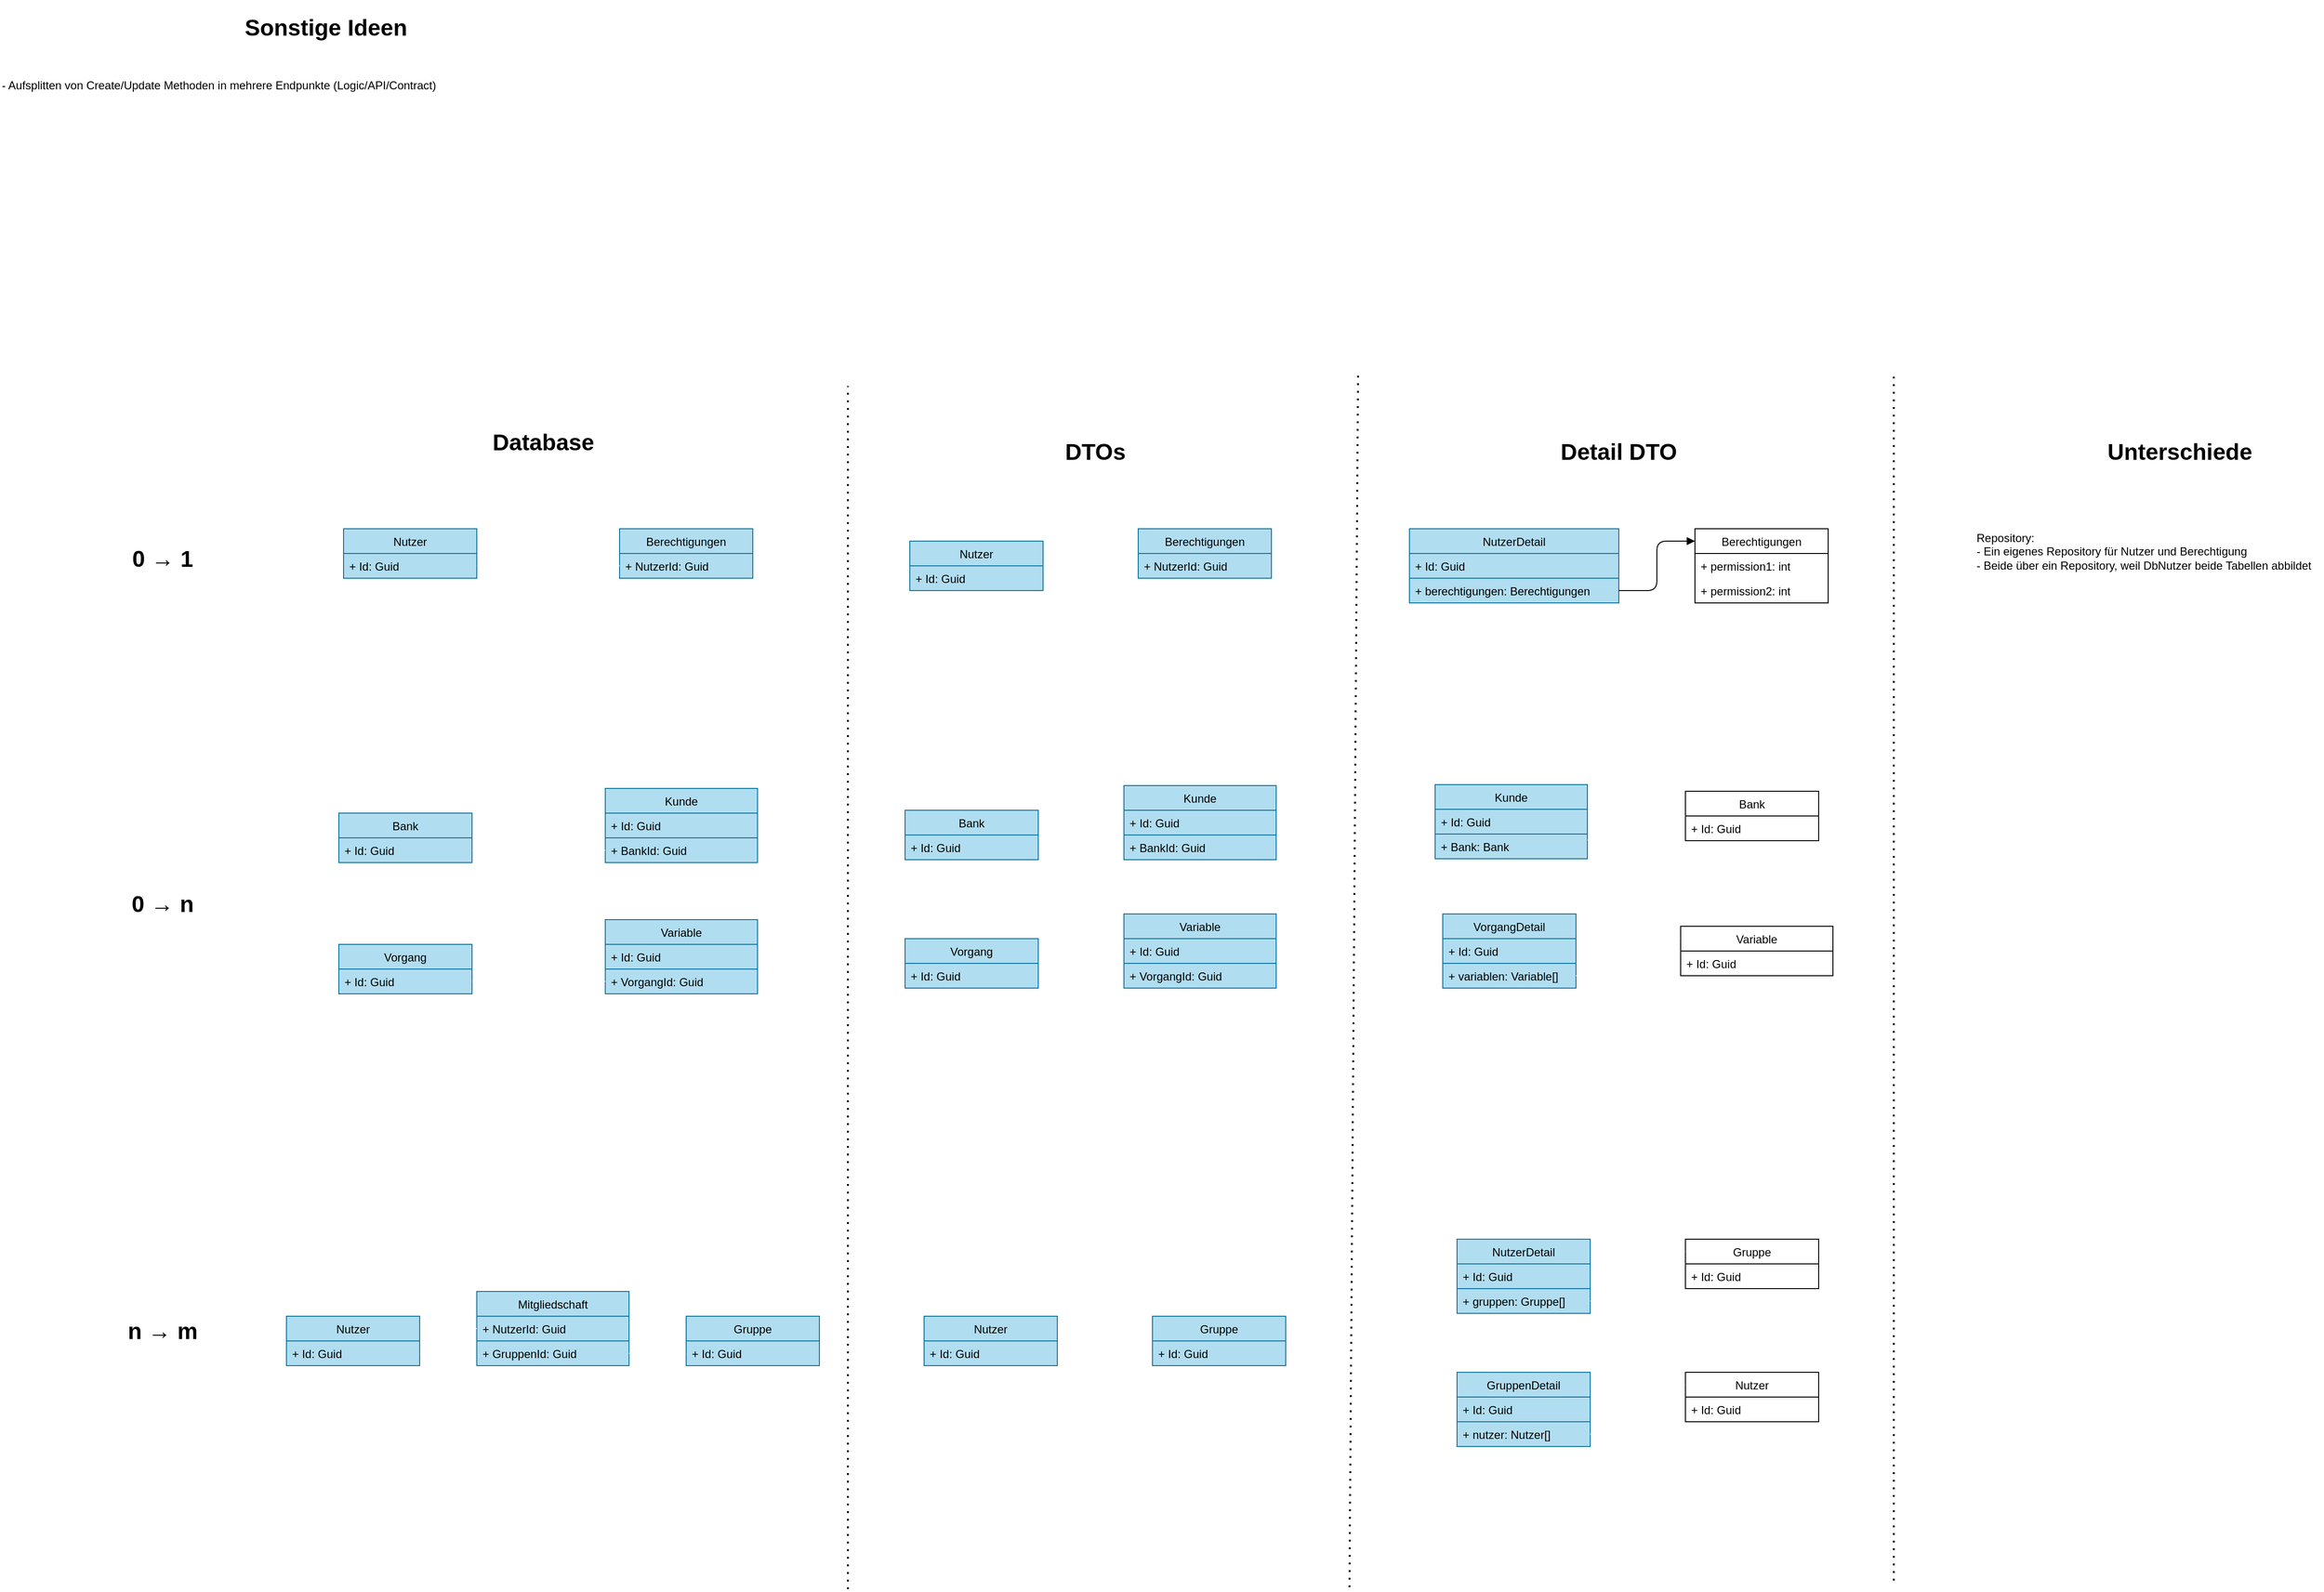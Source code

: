 <mxfile version="13.10.0" type="embed">
    <diagram id="AKEHleXFuWLzUM1fttNV" name="Page-1">
        <mxGraphModel dx="2690" dy="1717" grid="0" gridSize="10" guides="1" tooltips="1" connect="1" arrows="1" fold="1" page="0" pageScale="1" pageWidth="827" pageHeight="1169" math="0" shadow="0">
            <root>
                <mxCell id="0"/>
                <mxCell id="1" parent="0"/>
                <mxCell id="2" value="Nutzer" style="swimlane;fontStyle=0;childLayout=stackLayout;horizontal=1;startSize=26;fillColor=#b1ddf0;horizontalStack=0;resizeParent=1;resizeParentMax=0;resizeLast=0;collapsible=1;marginBottom=0;strokeColor=#10739e;fontColor=#000000;" parent="1" vertex="1">
                    <mxGeometry x="40" y="180" width="140" height="52" as="geometry"/>
                </mxCell>
                <mxCell id="3" value="+ Id: Guid" style="text;strokeColor=#10739e;fillColor=#b1ddf0;align=left;verticalAlign=top;spacingLeft=4;spacingRight=4;overflow=hidden;rotatable=0;points=[[0,0.5],[1,0.5]];portConstraint=eastwest;fontColor=#000000;" parent="2" vertex="1">
                    <mxGeometry y="26" width="140" height="26" as="geometry"/>
                </mxCell>
                <mxCell id="6" value="Berechtigungen" style="swimlane;fontStyle=0;childLayout=stackLayout;horizontal=1;startSize=26;fillColor=#b1ddf0;horizontalStack=0;resizeParent=1;resizeParentMax=0;resizeLast=0;collapsible=1;marginBottom=0;strokeColor=#10739e;fontColor=#000000;" parent="1" vertex="1">
                    <mxGeometry x="330" y="180" width="140" height="52" as="geometry"/>
                </mxCell>
                <mxCell id="80" value="+ NutzerId: Guid" style="text;strokeColor=#10739e;fillColor=#b1ddf0;align=left;verticalAlign=top;spacingLeft=4;spacingRight=4;overflow=hidden;rotatable=0;points=[[0,0.5],[1,0.5]];portConstraint=eastwest;fontColor=#000000;" parent="6" vertex="1">
                    <mxGeometry y="26" width="140" height="26" as="geometry"/>
                </mxCell>
                <mxCell id="11" value="" style="endArrow=block;endFill=1;html=1;edgeStyle=orthogonalEdgeStyle;align=left;verticalAlign=top;exitX=0;exitY=0.5;exitDx=0;exitDy=0;fillColor=#b1ddf0;fontColor=#000000;strokeColor=#ffffff;" parent="1" source="80" target="3" edge="1">
                    <mxGeometry x="-0.571" y="-21" relative="1" as="geometry">
                        <mxPoint x="180" y="235" as="sourcePoint"/>
                        <mxPoint x="320" y="209" as="targetPoint"/>
                        <Array as="points">
                            <mxPoint x="270" y="219"/>
                            <mxPoint x="270" y="219"/>
                        </Array>
                        <mxPoint as="offset"/>
                    </mxGeometry>
                </mxCell>
                <mxCell id="13" value="0 → 1" style="text;align=center;fontStyle=1;verticalAlign=middle;spacingLeft=3;spacingRight=3;rotatable=0;points=[[0,0.5],[1,0.5]];portConstraint=eastwest;fontSize=24;" parent="1" vertex="1">
                    <mxGeometry x="-190" y="196" width="80" height="26" as="geometry"/>
                </mxCell>
                <mxCell id="31" value="Database" style="text;align=center;fontStyle=1;verticalAlign=middle;spacingLeft=3;spacingRight=3;strokeColor=none;rotatable=0;points=[[0,0.5],[1,0.5]];portConstraint=eastwest;fontSize=24;" parent="1" vertex="1">
                    <mxGeometry x="168.46" y="60" width="163.08" height="53" as="geometry"/>
                </mxCell>
                <mxCell id="32" value="DTOs" style="text;align=center;fontStyle=1;verticalAlign=middle;spacingLeft=3;spacingRight=3;strokeColor=none;rotatable=0;points=[[0,0.5],[1,0.5]];portConstraint=eastwest;fontSize=24;" parent="1" vertex="1">
                    <mxGeometry x="748.46" y="70" width="163.08" height="53" as="geometry"/>
                </mxCell>
                <mxCell id="36" value="Nutzer" style="swimlane;fontStyle=0;childLayout=stackLayout;horizontal=1;startSize=26;fillColor=#b1ddf0;horizontalStack=0;resizeParent=1;resizeParentMax=0;resizeLast=0;collapsible=1;marginBottom=0;strokeColor=#10739e;fontColor=#000000;" parent="1" vertex="1">
                    <mxGeometry x="635" y="193" width="140" height="52" as="geometry"/>
                </mxCell>
                <mxCell id="37" value="+ Id: Guid" style="text;strokeColor=#10739e;fillColor=#b1ddf0;align=left;verticalAlign=top;spacingLeft=4;spacingRight=4;overflow=hidden;rotatable=0;points=[[0,0.5],[1,0.5]];portConstraint=eastwest;fontColor=#000000;" parent="36" vertex="1">
                    <mxGeometry y="26" width="140" height="26" as="geometry"/>
                </mxCell>
                <mxCell id="38" value="Berechtigungen" style="swimlane;fontStyle=0;childLayout=stackLayout;horizontal=1;startSize=26;fillColor=#b1ddf0;horizontalStack=0;resizeParent=1;resizeParentMax=0;resizeLast=0;collapsible=1;marginBottom=0;strokeColor=#10739e;fontColor=#000000;" parent="1" vertex="1">
                    <mxGeometry x="875" y="180" width="140" height="52" as="geometry"/>
                </mxCell>
                <mxCell id="78" value="+ NutzerId: Guid" style="text;strokeColor=#10739e;fillColor=#b1ddf0;align=left;verticalAlign=top;spacingLeft=4;spacingRight=4;overflow=hidden;rotatable=0;points=[[0,0.5],[1,0.5]];portConstraint=eastwest;fontColor=#000000;" parent="38" vertex="1">
                    <mxGeometry y="26" width="140" height="26" as="geometry"/>
                </mxCell>
                <mxCell id="44" value="Detail DTO" style="text;align=center;fontStyle=1;verticalAlign=middle;spacingLeft=3;spacingRight=3;strokeColor=none;rotatable=0;points=[[0,0.5],[1,0.5]];portConstraint=eastwest;fontSize=24;" parent="1" vertex="1">
                    <mxGeometry x="1298.46" y="70" width="163.08" height="53" as="geometry"/>
                </mxCell>
                <mxCell id="45" value="NutzerDetail" style="swimlane;fontStyle=0;childLayout=stackLayout;horizontal=1;startSize=26;fillColor=#b1ddf0;horizontalStack=0;resizeParent=1;resizeParentMax=0;resizeLast=0;collapsible=1;marginBottom=0;strokeColor=#10739e;fontColor=#000000;" parent="1" vertex="1">
                    <mxGeometry x="1160" y="180" width="220" height="78" as="geometry"/>
                </mxCell>
                <mxCell id="46" value="+ Id: Guid" style="text;strokeColor=#10739e;fillColor=#b1ddf0;align=left;verticalAlign=top;spacingLeft=4;spacingRight=4;overflow=hidden;rotatable=0;points=[[0,0.5],[1,0.5]];portConstraint=eastwest;fontColor=#000000;" parent="45" vertex="1">
                    <mxGeometry y="26" width="220" height="26" as="geometry"/>
                </mxCell>
                <mxCell id="53" value="+ berechtigungen: Berechtigungen" style="text;strokeColor=#10739e;fillColor=#b1ddf0;align=left;verticalAlign=top;spacingLeft=4;spacingRight=4;overflow=hidden;rotatable=0;points=[[0,0.5],[1,0.5]];portConstraint=eastwest;fontSize=12;fontColor=#000000;" parent="45" vertex="1">
                    <mxGeometry y="52" width="220" height="26" as="geometry"/>
                </mxCell>
                <mxCell id="47" value="Berechtigungen" style="swimlane;fontStyle=0;childLayout=stackLayout;horizontal=1;startSize=26;fillColor=none;horizontalStack=0;resizeParent=1;resizeParentMax=0;resizeLast=0;collapsible=1;marginBottom=0;" parent="1" vertex="1">
                    <mxGeometry x="1460" y="180" width="140" height="78" as="geometry"/>
                </mxCell>
                <mxCell id="49" value="+ permission1: int&#10;" style="text;fillColor=none;align=left;verticalAlign=top;spacingLeft=4;spacingRight=4;overflow=hidden;rotatable=0;points=[[0,0.5],[1,0.5]];portConstraint=eastwest;" parent="47" vertex="1">
                    <mxGeometry y="26" width="140" height="26" as="geometry"/>
                </mxCell>
                <mxCell id="50" value="+ permission2: int" style="text;fillColor=none;align=left;verticalAlign=top;spacingLeft=4;spacingRight=4;overflow=hidden;rotatable=0;points=[[0,0.5],[1,0.5]];portConstraint=eastwest;" parent="47" vertex="1">
                    <mxGeometry y="52" width="140" height="26" as="geometry"/>
                </mxCell>
                <mxCell id="51" value="" style="endArrow=block;endFill=1;html=1;edgeStyle=orthogonalEdgeStyle;align=left;verticalAlign=top;exitX=1;exitY=0.5;exitDx=0;exitDy=0;" parent="1" source="53" edge="1">
                    <mxGeometry x="-0.571" y="-21" relative="1" as="geometry">
                        <mxPoint x="1310" y="209" as="sourcePoint"/>
                        <mxPoint x="1460" y="193" as="targetPoint"/>
                        <mxPoint as="offset"/>
                        <Array as="points">
                            <mxPoint x="1420" y="245"/>
                            <mxPoint x="1420" y="193"/>
                        </Array>
                    </mxGeometry>
                </mxCell>
                <mxCell id="54" value="Variable" style="swimlane;fontStyle=0;childLayout=stackLayout;horizontal=1;startSize=26;fillColor=#b1ddf0;horizontalStack=0;resizeParent=1;resizeParentMax=0;resizeLast=0;collapsible=1;marginBottom=0;strokeColor=#10739e;fontColor=#000000;" parent="1" vertex="1">
                    <mxGeometry x="315" y="591" width="160" height="78" as="geometry"/>
                </mxCell>
                <mxCell id="55" value="+ Id: Guid" style="text;strokeColor=#10739e;fillColor=#b1ddf0;align=left;verticalAlign=top;spacingLeft=4;spacingRight=4;overflow=hidden;rotatable=0;points=[[0,0.5],[1,0.5]];portConstraint=eastwest;fontColor=#000000;" parent="54" vertex="1">
                    <mxGeometry y="26" width="160" height="26" as="geometry"/>
                </mxCell>
                <mxCell id="62" value="+ VorgangId: Guid" style="text;strokeColor=#10739e;fillColor=#b1ddf0;align=left;verticalAlign=top;spacingLeft=4;spacingRight=4;overflow=hidden;rotatable=0;points=[[0,0.5],[1,0.5]];portConstraint=eastwest;fontSize=12;fontColor=#000000;" parent="54" vertex="1">
                    <mxGeometry y="52" width="160" height="26" as="geometry"/>
                </mxCell>
                <mxCell id="56" value="Vorgang" style="swimlane;fontStyle=0;childLayout=stackLayout;horizontal=1;startSize=26;fillColor=#b1ddf0;horizontalStack=0;resizeParent=1;resizeParentMax=0;resizeLast=0;collapsible=1;marginBottom=0;strokeColor=#10739e;fontColor=#000000;" parent="1" vertex="1">
                    <mxGeometry x="35" y="617" width="140" height="52" as="geometry"/>
                </mxCell>
                <mxCell id="57" value="+ Id: Guid" style="text;strokeColor=#10739e;fillColor=#b1ddf0;align=left;verticalAlign=top;spacingLeft=4;spacingRight=4;overflow=hidden;rotatable=0;points=[[0,0.5],[1,0.5]];portConstraint=eastwest;fontColor=#000000;" parent="56" vertex="1">
                    <mxGeometry y="26" width="140" height="26" as="geometry"/>
                </mxCell>
                <mxCell id="60" value="" style="endArrow=block;endFill=1;html=1;edgeStyle=orthogonalEdgeStyle;align=left;verticalAlign=top;fillColor=#b1ddf0;fontColor=#000000;strokeColor=#ffffff;entryX=1;entryY=0.5;entryDx=0;entryDy=0;exitX=0;exitY=0.5;exitDx=0;exitDy=0;" parent="1" source="62" target="57" edge="1">
                    <mxGeometry x="-0.571" y="-21" relative="1" as="geometry">
                        <mxPoint x="215" y="681" as="sourcePoint"/>
                        <mxPoint x="315" y="630" as="targetPoint"/>
                        <mxPoint as="offset"/>
                    </mxGeometry>
                </mxCell>
                <mxCell id="76" value="0 → n" style="text;align=center;fontStyle=1;verticalAlign=middle;spacingLeft=3;spacingRight=3;rotatable=0;points=[[0,0.5],[1,0.5]];portConstraint=eastwest;fontSize=24;" parent="1" vertex="1">
                    <mxGeometry x="-190" y="559" width="80" height="26" as="geometry"/>
                </mxCell>
                <mxCell id="77" value="n → m" style="text;align=center;fontStyle=1;verticalAlign=middle;spacingLeft=3;spacingRight=3;rotatable=0;points=[[0,0.5],[1,0.5]];portConstraint=eastwest;fontSize=24;" parent="1" vertex="1">
                    <mxGeometry x="-190" y="1008" width="80" height="26" as="geometry"/>
                </mxCell>
                <mxCell id="81" value="Variable" style="swimlane;fontStyle=0;childLayout=stackLayout;horizontal=1;startSize=26;fillColor=#b1ddf0;horizontalStack=0;resizeParent=1;resizeParentMax=0;resizeLast=0;collapsible=1;marginBottom=0;strokeColor=#10739e;fontColor=#000000;" parent="1" vertex="1">
                    <mxGeometry x="860" y="585" width="160" height="78" as="geometry"/>
                </mxCell>
                <mxCell id="82" value="+ Id: Guid" style="text;strokeColor=#10739e;fillColor=#b1ddf0;align=left;verticalAlign=top;spacingLeft=4;spacingRight=4;overflow=hidden;rotatable=0;points=[[0,0.5],[1,0.5]];portConstraint=eastwest;fontColor=#000000;" parent="81" vertex="1">
                    <mxGeometry y="26" width="160" height="26" as="geometry"/>
                </mxCell>
                <mxCell id="83" value="+ VorgangId: Guid" style="text;strokeColor=#10739e;fillColor=#b1ddf0;align=left;verticalAlign=top;spacingLeft=4;spacingRight=4;overflow=hidden;rotatable=0;points=[[0,0.5],[1,0.5]];portConstraint=eastwest;fontSize=12;fontColor=#000000;" parent="81" vertex="1">
                    <mxGeometry y="52" width="160" height="26" as="geometry"/>
                </mxCell>
                <mxCell id="84" value="Vorgang" style="swimlane;fontStyle=0;childLayout=stackLayout;horizontal=1;startSize=26;fillColor=#b1ddf0;horizontalStack=0;resizeParent=1;resizeParentMax=0;resizeLast=0;collapsible=1;marginBottom=0;strokeColor=#10739e;fontColor=#000000;" parent="1" vertex="1">
                    <mxGeometry x="630" y="611" width="140" height="52" as="geometry"/>
                </mxCell>
                <mxCell id="85" value="+ Id: Guid" style="text;strokeColor=#10739e;fillColor=#b1ddf0;align=left;verticalAlign=top;spacingLeft=4;spacingRight=4;overflow=hidden;rotatable=0;points=[[0,0.5],[1,0.5]];portConstraint=eastwest;fontColor=#000000;" parent="84" vertex="1">
                    <mxGeometry y="26" width="140" height="26" as="geometry"/>
                </mxCell>
                <mxCell id="87" value="Variable" style="swimlane;fontStyle=0;childLayout=stackLayout;horizontal=1;startSize=26;horizontalStack=0;resizeParent=1;resizeParentMax=0;resizeLast=0;collapsible=1;marginBottom=0;" parent="1" vertex="1">
                    <mxGeometry x="1445" y="598" width="160" height="52" as="geometry"/>
                </mxCell>
                <mxCell id="88" value="+ Id: Guid" style="text;align=left;verticalAlign=top;spacingLeft=4;spacingRight=4;overflow=hidden;rotatable=0;points=[[0,0.5],[1,0.5]];portConstraint=eastwest;" parent="87" vertex="1">
                    <mxGeometry y="26" width="160" height="26" as="geometry"/>
                </mxCell>
                <mxCell id="90" value="VorgangDetail" style="swimlane;fontStyle=0;childLayout=stackLayout;horizontal=1;startSize=26;fillColor=#b1ddf0;horizontalStack=0;resizeParent=1;resizeParentMax=0;resizeLast=0;collapsible=1;marginBottom=0;strokeColor=#10739e;fontColor=#000000;" parent="1" vertex="1">
                    <mxGeometry x="1195" y="585" width="140" height="78" as="geometry"/>
                </mxCell>
                <mxCell id="91" value="+ Id: Guid" style="text;strokeColor=#10739e;fillColor=#b1ddf0;align=left;verticalAlign=top;spacingLeft=4;spacingRight=4;overflow=hidden;rotatable=0;points=[[0,0.5],[1,0.5]];portConstraint=eastwest;fontColor=#000000;" parent="90" vertex="1">
                    <mxGeometry y="26" width="140" height="26" as="geometry"/>
                </mxCell>
                <mxCell id="93" value="+ variablen: Variable[]" style="text;strokeColor=#10739e;fillColor=#b1ddf0;align=left;verticalAlign=top;spacingLeft=4;spacingRight=4;overflow=hidden;rotatable=0;points=[[0,0.5],[1,0.5]];portConstraint=eastwest;fontSize=12;fontColor=#000000;" parent="90" vertex="1">
                    <mxGeometry y="52" width="140" height="26" as="geometry"/>
                </mxCell>
                <mxCell id="92" value="" style="endArrow=block;endFill=1;html=1;edgeStyle=orthogonalEdgeStyle;align=left;verticalAlign=top;fillColor=#b1ddf0;fontColor=#000000;strokeColor=#ffffff;entryX=0;entryY=0.25;entryDx=0;entryDy=0;exitX=1;exitY=0.5;exitDx=0;exitDy=0;" parent="1" source="93" target="87" edge="1">
                    <mxGeometry x="-0.571" y="-21" relative="1" as="geometry">
                        <mxPoint x="1445" y="716.0" as="sourcePoint"/>
                        <mxPoint x="1305" y="716.0" as="targetPoint"/>
                        <mxPoint as="offset"/>
                    </mxGeometry>
                </mxCell>
                <mxCell id="94" value="Mitgliedschaft" style="swimlane;fontStyle=0;childLayout=stackLayout;horizontal=1;startSize=26;fillColor=#b1ddf0;horizontalStack=0;resizeParent=1;resizeParentMax=0;resizeLast=0;collapsible=1;marginBottom=0;strokeColor=#10739e;fontColor=#000000;" parent="1" vertex="1">
                    <mxGeometry x="180" y="982" width="160" height="78" as="geometry"/>
                </mxCell>
                <mxCell id="95" value="+ NutzerId: Guid" style="text;strokeColor=#10739e;fillColor=#b1ddf0;align=left;verticalAlign=top;spacingLeft=4;spacingRight=4;overflow=hidden;rotatable=0;points=[[0,0.5],[1,0.5]];portConstraint=eastwest;fontColor=#000000;" parent="94" vertex="1">
                    <mxGeometry y="26" width="160" height="26" as="geometry"/>
                </mxCell>
                <mxCell id="96" value="+ GruppenId: Guid" style="text;strokeColor=#10739e;fillColor=#b1ddf0;align=left;verticalAlign=top;spacingLeft=4;spacingRight=4;overflow=hidden;rotatable=0;points=[[0,0.5],[1,0.5]];portConstraint=eastwest;fontSize=12;fontColor=#000000;" parent="94" vertex="1">
                    <mxGeometry y="52" width="160" height="26" as="geometry"/>
                </mxCell>
                <mxCell id="97" value="Nutzer" style="swimlane;fontStyle=0;childLayout=stackLayout;horizontal=1;startSize=26;fillColor=#b1ddf0;horizontalStack=0;resizeParent=1;resizeParentMax=0;resizeLast=0;collapsible=1;marginBottom=0;strokeColor=#10739e;fontColor=#000000;" parent="1" vertex="1">
                    <mxGeometry x="-20" y="1008" width="140" height="52" as="geometry"/>
                </mxCell>
                <mxCell id="98" value="+ Id: Guid" style="text;strokeColor=#10739e;fillColor=#b1ddf0;align=left;verticalAlign=top;spacingLeft=4;spacingRight=4;overflow=hidden;rotatable=0;points=[[0,0.5],[1,0.5]];portConstraint=eastwest;fontColor=#000000;" parent="97" vertex="1">
                    <mxGeometry y="26" width="140" height="26" as="geometry"/>
                </mxCell>
                <mxCell id="99" value="" style="endArrow=block;endFill=1;html=1;edgeStyle=orthogonalEdgeStyle;align=left;verticalAlign=top;fillColor=#b1ddf0;fontColor=#000000;strokeColor=#ffffff;entryX=1;entryY=0.5;entryDx=0;entryDy=0;exitX=0;exitY=0.5;exitDx=0;exitDy=0;" parent="1" source="95" target="98" edge="1">
                    <mxGeometry x="-0.571" y="-21" relative="1" as="geometry">
                        <mxPoint x="160" y="1072" as="sourcePoint"/>
                        <mxPoint x="260" y="1021" as="targetPoint"/>
                        <mxPoint as="offset"/>
                    </mxGeometry>
                </mxCell>
                <mxCell id="100" value="Gruppe" style="swimlane;fontStyle=0;childLayout=stackLayout;horizontal=1;startSize=26;fillColor=#b1ddf0;horizontalStack=0;resizeParent=1;resizeParentMax=0;resizeLast=0;collapsible=1;marginBottom=0;strokeColor=#10739e;fontColor=#000000;" parent="1" vertex="1">
                    <mxGeometry x="400" y="1008" width="140" height="52" as="geometry"/>
                </mxCell>
                <mxCell id="101" value="+ Id: Guid" style="text;strokeColor=#10739e;fillColor=#b1ddf0;align=left;verticalAlign=top;spacingLeft=4;spacingRight=4;overflow=hidden;rotatable=0;points=[[0,0.5],[1,0.5]];portConstraint=eastwest;fontColor=#000000;" parent="100" vertex="1">
                    <mxGeometry y="26" width="140" height="26" as="geometry"/>
                </mxCell>
                <mxCell id="102" value="" style="endArrow=block;endFill=1;html=1;edgeStyle=orthogonalEdgeStyle;align=left;verticalAlign=top;fillColor=#b1ddf0;fontColor=#000000;strokeColor=#ffffff;entryX=0;entryY=0.5;entryDx=0;entryDy=0;exitX=1;exitY=0.5;exitDx=0;exitDy=0;" parent="1" source="96" target="101" edge="1">
                    <mxGeometry x="-0.571" y="-21" relative="1" as="geometry">
                        <mxPoint x="190.0" y="1031" as="sourcePoint"/>
                        <mxPoint x="130.0" y="1057" as="targetPoint"/>
                        <mxPoint as="offset"/>
                    </mxGeometry>
                </mxCell>
                <mxCell id="106" value="Nutzer" style="swimlane;fontStyle=0;childLayout=stackLayout;horizontal=1;startSize=26;fillColor=#b1ddf0;horizontalStack=0;resizeParent=1;resizeParentMax=0;resizeLast=0;collapsible=1;marginBottom=0;strokeColor=#10739e;fontColor=#000000;" parent="1" vertex="1">
                    <mxGeometry x="650" y="1008" width="140" height="52" as="geometry"/>
                </mxCell>
                <mxCell id="107" value="+ Id: Guid" style="text;strokeColor=#10739e;fillColor=#b1ddf0;align=left;verticalAlign=top;spacingLeft=4;spacingRight=4;overflow=hidden;rotatable=0;points=[[0,0.5],[1,0.5]];portConstraint=eastwest;fontColor=#000000;" parent="106" vertex="1">
                    <mxGeometry y="26" width="140" height="26" as="geometry"/>
                </mxCell>
                <mxCell id="109" value="Gruppe" style="swimlane;fontStyle=0;childLayout=stackLayout;horizontal=1;startSize=26;fillColor=#b1ddf0;horizontalStack=0;resizeParent=1;resizeParentMax=0;resizeLast=0;collapsible=1;marginBottom=0;strokeColor=#10739e;fontColor=#000000;" parent="1" vertex="1">
                    <mxGeometry x="890" y="1008" width="140" height="52" as="geometry"/>
                </mxCell>
                <mxCell id="110" value="+ Id: Guid" style="text;strokeColor=#10739e;fillColor=#b1ddf0;align=left;verticalAlign=top;spacingLeft=4;spacingRight=4;overflow=hidden;rotatable=0;points=[[0,0.5],[1,0.5]];portConstraint=eastwest;fontColor=#000000;" parent="109" vertex="1">
                    <mxGeometry y="26" width="140" height="26" as="geometry"/>
                </mxCell>
                <mxCell id="113" value="" style="endArrow=none;dashed=1;html=1;dashPattern=1 3;strokeWidth=2;fontSize=24;fontColor=#000000;" parent="1" edge="1">
                    <mxGeometry width="50" height="50" relative="1" as="geometry">
                        <mxPoint x="570" y="1295" as="sourcePoint"/>
                        <mxPoint x="570" y="30" as="targetPoint"/>
                    </mxGeometry>
                </mxCell>
                <mxCell id="114" value="" style="endArrow=none;dashed=1;html=1;dashPattern=1 3;strokeWidth=2;fontSize=24;fontColor=#000000;" parent="1" edge="1">
                    <mxGeometry width="50" height="50" relative="1" as="geometry">
                        <mxPoint x="1097" y="1293" as="sourcePoint"/>
                        <mxPoint x="1106" y="19" as="targetPoint"/>
                    </mxGeometry>
                </mxCell>
                <mxCell id="118" value="NutzerDetail" style="swimlane;fontStyle=0;childLayout=stackLayout;horizontal=1;startSize=26;fillColor=#b1ddf0;horizontalStack=0;resizeParent=1;resizeParentMax=0;resizeLast=0;collapsible=1;marginBottom=0;strokeColor=#10739e;fontColor=#000000;" parent="1" vertex="1">
                    <mxGeometry x="1210" y="927" width="140" height="78" as="geometry"/>
                </mxCell>
                <mxCell id="119" value="+ Id: Guid" style="text;strokeColor=#10739e;fillColor=#b1ddf0;align=left;verticalAlign=top;spacingLeft=4;spacingRight=4;overflow=hidden;rotatable=0;points=[[0,0.5],[1,0.5]];portConstraint=eastwest;fontColor=#000000;" parent="118" vertex="1">
                    <mxGeometry y="26" width="140" height="26" as="geometry"/>
                </mxCell>
                <mxCell id="122" value="+ gruppen: Gruppe[]" style="text;strokeColor=#10739e;fillColor=#b1ddf0;align=left;verticalAlign=top;spacingLeft=4;spacingRight=4;overflow=hidden;rotatable=0;points=[[0,0.5],[1,0.5]];portConstraint=eastwest;fontColor=#000000;" parent="118" vertex="1">
                    <mxGeometry y="52" width="140" height="26" as="geometry"/>
                </mxCell>
                <mxCell id="120" value="Gruppe" style="swimlane;fontStyle=0;childLayout=stackLayout;horizontal=1;startSize=26;horizontalStack=0;resizeParent=1;resizeParentMax=0;resizeLast=0;collapsible=1;marginBottom=0;" parent="1" vertex="1">
                    <mxGeometry x="1450" y="927" width="140" height="52" as="geometry"/>
                </mxCell>
                <mxCell id="121" value="+ Id: Guid" style="text;align=left;verticalAlign=top;spacingLeft=4;spacingRight=4;overflow=hidden;rotatable=0;points=[[0,0.5],[1,0.5]];portConstraint=eastwest;" parent="120" vertex="1">
                    <mxGeometry y="26" width="140" height="26" as="geometry"/>
                </mxCell>
                <mxCell id="123" value="" style="endArrow=block;endFill=1;html=1;edgeStyle=orthogonalEdgeStyle;align=left;verticalAlign=top;fillColor=#b1ddf0;fontColor=#000000;strokeColor=#ffffff;entryX=0;entryY=0.25;entryDx=0;entryDy=0;exitX=1;exitY=0.5;exitDx=0;exitDy=0;" parent="1" source="122" target="120" edge="1">
                    <mxGeometry x="-0.571" y="-21" relative="1" as="geometry">
                        <mxPoint x="1360" y="757" as="sourcePoint"/>
                        <mxPoint x="1470" y="718" as="targetPoint"/>
                        <mxPoint as="offset"/>
                    </mxGeometry>
                </mxCell>
                <mxCell id="124" value="GruppenDetail" style="swimlane;fontStyle=0;childLayout=stackLayout;horizontal=1;startSize=26;fillColor=#b1ddf0;horizontalStack=0;resizeParent=1;resizeParentMax=0;resizeLast=0;collapsible=1;marginBottom=0;strokeColor=#10739e;fontColor=#000000;" parent="1" vertex="1">
                    <mxGeometry x="1210" y="1067" width="140" height="78" as="geometry"/>
                </mxCell>
                <mxCell id="125" value="+ Id: Guid" style="text;strokeColor=#10739e;fillColor=#b1ddf0;align=left;verticalAlign=top;spacingLeft=4;spacingRight=4;overflow=hidden;rotatable=0;points=[[0,0.5],[1,0.5]];portConstraint=eastwest;fontColor=#000000;" parent="124" vertex="1">
                    <mxGeometry y="26" width="140" height="26" as="geometry"/>
                </mxCell>
                <mxCell id="126" value="+ nutzer: Nutzer[]" style="text;strokeColor=#10739e;fillColor=#b1ddf0;align=left;verticalAlign=top;spacingLeft=4;spacingRight=4;overflow=hidden;rotatable=0;points=[[0,0.5],[1,0.5]];portConstraint=eastwest;fontColor=#000000;" parent="124" vertex="1">
                    <mxGeometry y="52" width="140" height="26" as="geometry"/>
                </mxCell>
                <mxCell id="127" value="Nutzer" style="swimlane;fontStyle=0;childLayout=stackLayout;horizontal=1;startSize=26;horizontalStack=0;resizeParent=1;resizeParentMax=0;resizeLast=0;collapsible=1;marginBottom=0;" parent="1" vertex="1">
                    <mxGeometry x="1450" y="1067" width="140" height="52" as="geometry"/>
                </mxCell>
                <mxCell id="128" value="+ Id: Guid" style="text;align=left;verticalAlign=top;spacingLeft=4;spacingRight=4;overflow=hidden;rotatable=0;points=[[0,0.5],[1,0.5]];portConstraint=eastwest;" parent="127" vertex="1">
                    <mxGeometry y="26" width="140" height="26" as="geometry"/>
                </mxCell>
                <mxCell id="129" value="" style="endArrow=block;endFill=1;html=1;edgeStyle=orthogonalEdgeStyle;align=left;verticalAlign=top;fillColor=#b1ddf0;fontColor=#000000;strokeColor=#ffffff;entryX=0;entryY=0.25;entryDx=0;entryDy=0;exitX=1;exitY=0.5;exitDx=0;exitDy=0;" parent="1" source="126" target="127" edge="1">
                    <mxGeometry x="-0.571" y="-21" relative="1" as="geometry">
                        <mxPoint x="1360" y="897" as="sourcePoint"/>
                        <mxPoint x="1470" y="858" as="targetPoint"/>
                        <mxPoint as="offset"/>
                    </mxGeometry>
                </mxCell>
                <mxCell id="130" value="" style="endArrow=none;dashed=1;html=1;dashPattern=1 3;strokeWidth=2;fontSize=24;fontColor=#000000;" parent="1" edge="1">
                    <mxGeometry width="50" height="50" relative="1" as="geometry">
                        <mxPoint x="1669" y="1286" as="sourcePoint"/>
                        <mxPoint x="1669.0" y="19" as="targetPoint"/>
                    </mxGeometry>
                </mxCell>
                <mxCell id="131" value="Repository:&lt;br&gt;- Ein eigenes Repository für Nutzer und Berechtigung&lt;br&gt;- Beide über ein Repository, weil DbNutzer beide Tabellen abbildet" style="text;html=1;strokeColor=none;fillColor=none;align=left;verticalAlign=top;whiteSpace=wrap;rounded=0;" parent="1" vertex="1">
                    <mxGeometry x="1754" y="176" width="366" height="126" as="geometry"/>
                </mxCell>
                <mxCell id="132" value="Unterschiede" style="text;align=center;fontStyle=1;verticalAlign=middle;spacingLeft=3;spacingRight=3;strokeColor=none;rotatable=0;points=[[0,0.5],[1,0.5]];portConstraint=eastwest;fontSize=24;" parent="1" vertex="1">
                    <mxGeometry x="1888" y="70" width="163.08" height="53" as="geometry"/>
                </mxCell>
                <mxCell id="133" value="- Aufsplitten von Create/Update Methoden in mehrere Endpunkte (Logic/API/Contract)" style="text;html=1;strokeColor=none;fillColor=none;align=left;verticalAlign=top;whiteSpace=wrap;rounded=0;" vertex="1" parent="1">
                    <mxGeometry x="-321" y="-300" width="681" height="126" as="geometry"/>
                </mxCell>
                <mxCell id="134" value="Sonstige Ideen" style="text;align=center;fontStyle=1;verticalAlign=middle;spacingLeft=3;spacingRight=3;strokeColor=none;rotatable=0;points=[[0,0.5],[1,0.5]];portConstraint=eastwest;fontSize=24;" vertex="1" parent="1">
                    <mxGeometry x="-60" y="-376" width="163.08" height="53" as="geometry"/>
                </mxCell>
                <mxCell id="135" value="Kunde" style="swimlane;fontStyle=0;childLayout=stackLayout;horizontal=1;startSize=26;fillColor=#b1ddf0;horizontalStack=0;resizeParent=1;resizeParentMax=0;resizeLast=0;collapsible=1;marginBottom=0;strokeColor=#10739e;fontColor=#000000;" vertex="1" parent="1">
                    <mxGeometry x="315" y="453" width="160" height="78" as="geometry"/>
                </mxCell>
                <mxCell id="136" value="+ Id: Guid" style="text;strokeColor=#10739e;fillColor=#b1ddf0;align=left;verticalAlign=top;spacingLeft=4;spacingRight=4;overflow=hidden;rotatable=0;points=[[0,0.5],[1,0.5]];portConstraint=eastwest;fontColor=#000000;" vertex="1" parent="135">
                    <mxGeometry y="26" width="160" height="26" as="geometry"/>
                </mxCell>
                <mxCell id="137" value="+ BankId: Guid" style="text;strokeColor=#10739e;fillColor=#b1ddf0;align=left;verticalAlign=top;spacingLeft=4;spacingRight=4;overflow=hidden;rotatable=0;points=[[0,0.5],[1,0.5]];portConstraint=eastwest;fontSize=12;fontColor=#000000;" vertex="1" parent="135">
                    <mxGeometry y="52" width="160" height="26" as="geometry"/>
                </mxCell>
                <mxCell id="138" value="Bank" style="swimlane;fontStyle=0;childLayout=stackLayout;horizontal=1;startSize=26;fillColor=#b1ddf0;horizontalStack=0;resizeParent=1;resizeParentMax=0;resizeLast=0;collapsible=1;marginBottom=0;strokeColor=#10739e;fontColor=#000000;" vertex="1" parent="1">
                    <mxGeometry x="35" y="479" width="140" height="52" as="geometry"/>
                </mxCell>
                <mxCell id="139" value="+ Id: Guid" style="text;strokeColor=#10739e;fillColor=#b1ddf0;align=left;verticalAlign=top;spacingLeft=4;spacingRight=4;overflow=hidden;rotatable=0;points=[[0,0.5],[1,0.5]];portConstraint=eastwest;fontColor=#000000;" vertex="1" parent="138">
                    <mxGeometry y="26" width="140" height="26" as="geometry"/>
                </mxCell>
                <mxCell id="140" value="" style="endArrow=block;endFill=1;html=1;edgeStyle=orthogonalEdgeStyle;align=left;verticalAlign=top;fillColor=#b1ddf0;fontColor=#000000;strokeColor=#ffffff;entryX=1;entryY=0.5;entryDx=0;entryDy=0;exitX=0;exitY=0.5;exitDx=0;exitDy=0;" edge="1" parent="1" source="137" target="139">
                    <mxGeometry x="-0.571" y="-21" relative="1" as="geometry">
                        <mxPoint x="215" y="543" as="sourcePoint"/>
                        <mxPoint x="315" y="492" as="targetPoint"/>
                        <mxPoint as="offset"/>
                    </mxGeometry>
                </mxCell>
                <mxCell id="141" value="Kunde" style="swimlane;fontStyle=0;childLayout=stackLayout;horizontal=1;startSize=26;fillColor=#b1ddf0;horizontalStack=0;resizeParent=1;resizeParentMax=0;resizeLast=0;collapsible=1;marginBottom=0;strokeColor=#10739e;fontColor=#000000;" vertex="1" parent="1">
                    <mxGeometry x="860" y="450" width="160" height="78" as="geometry"/>
                </mxCell>
                <mxCell id="142" value="+ Id: Guid" style="text;strokeColor=#10739e;fillColor=#b1ddf0;align=left;verticalAlign=top;spacingLeft=4;spacingRight=4;overflow=hidden;rotatable=0;points=[[0,0.5],[1,0.5]];portConstraint=eastwest;fontColor=#000000;" vertex="1" parent="141">
                    <mxGeometry y="26" width="160" height="26" as="geometry"/>
                </mxCell>
                <mxCell id="143" value="+ BankId: Guid" style="text;strokeColor=#10739e;fillColor=#b1ddf0;align=left;verticalAlign=top;spacingLeft=4;spacingRight=4;overflow=hidden;rotatable=0;points=[[0,0.5],[1,0.5]];portConstraint=eastwest;fontSize=12;fontColor=#000000;" vertex="1" parent="141">
                    <mxGeometry y="52" width="160" height="26" as="geometry"/>
                </mxCell>
                <mxCell id="144" value="Bank" style="swimlane;fontStyle=0;childLayout=stackLayout;horizontal=1;startSize=26;fillColor=#b1ddf0;horizontalStack=0;resizeParent=1;resizeParentMax=0;resizeLast=0;collapsible=1;marginBottom=0;strokeColor=#10739e;fontColor=#000000;" vertex="1" parent="1">
                    <mxGeometry x="630" y="476" width="140" height="52" as="geometry"/>
                </mxCell>
                <mxCell id="145" value="+ Id: Guid" style="text;strokeColor=#10739e;fillColor=#b1ddf0;align=left;verticalAlign=top;spacingLeft=4;spacingRight=4;overflow=hidden;rotatable=0;points=[[0,0.5],[1,0.5]];portConstraint=eastwest;fontColor=#000000;" vertex="1" parent="144">
                    <mxGeometry y="26" width="140" height="26" as="geometry"/>
                </mxCell>
                <mxCell id="147" value="Kunde" style="swimlane;fontStyle=0;childLayout=stackLayout;horizontal=1;startSize=26;fillColor=#b1ddf0;horizontalStack=0;resizeParent=1;resizeParentMax=0;resizeLast=0;collapsible=1;marginBottom=0;strokeColor=#10739e;fontColor=#000000;" vertex="1" parent="1">
                    <mxGeometry x="1187" y="449" width="160" height="78" as="geometry"/>
                </mxCell>
                <mxCell id="148" value="+ Id: Guid" style="text;strokeColor=#10739e;fillColor=#b1ddf0;align=left;verticalAlign=top;spacingLeft=4;spacingRight=4;overflow=hidden;rotatable=0;points=[[0,0.5],[1,0.5]];portConstraint=eastwest;fontColor=#000000;" vertex="1" parent="147">
                    <mxGeometry y="26" width="160" height="26" as="geometry"/>
                </mxCell>
                <mxCell id="149" value="+ Bank: Bank" style="text;strokeColor=#10739e;fillColor=#b1ddf0;align=left;verticalAlign=top;spacingLeft=4;spacingRight=4;overflow=hidden;rotatable=0;points=[[0,0.5],[1,0.5]];portConstraint=eastwest;fontSize=12;fontColor=#000000;" vertex="1" parent="147">
                    <mxGeometry y="52" width="160" height="26" as="geometry"/>
                </mxCell>
                <mxCell id="152" value="Bank" style="swimlane;fontStyle=0;childLayout=stackLayout;horizontal=1;startSize=26;horizontalStack=0;resizeParent=1;resizeParentMax=0;resizeLast=0;collapsible=1;marginBottom=0;" vertex="1" parent="1">
                    <mxGeometry x="1450" y="456" width="140" height="52" as="geometry"/>
                </mxCell>
                <mxCell id="153" value="+ Id: Guid" style="text;align=left;verticalAlign=top;spacingLeft=4;spacingRight=4;overflow=hidden;rotatable=0;points=[[0,0.5],[1,0.5]];portConstraint=eastwest;" vertex="1" parent="152">
                    <mxGeometry y="26" width="140" height="26" as="geometry"/>
                </mxCell>
                <mxCell id="154" value="" style="endArrow=block;endFill=1;html=1;edgeStyle=orthogonalEdgeStyle;align=left;verticalAlign=top;fillColor=#b1ddf0;fontColor=#000000;strokeColor=#ffffff;entryX=0;entryY=0.5;entryDx=0;entryDy=0;exitX=1;exitY=0.75;exitDx=0;exitDy=0;" edge="1" parent="1" source="147" target="152">
                    <mxGeometry x="-0.571" y="-21" relative="1" as="geometry">
                        <mxPoint x="1345" y="660.0" as="sourcePoint"/>
                        <mxPoint x="1455" y="621" as="targetPoint"/>
                        <mxPoint as="offset"/>
                    </mxGeometry>
                </mxCell>
            </root>
        </mxGraphModel>
    </diagram>
</mxfile>